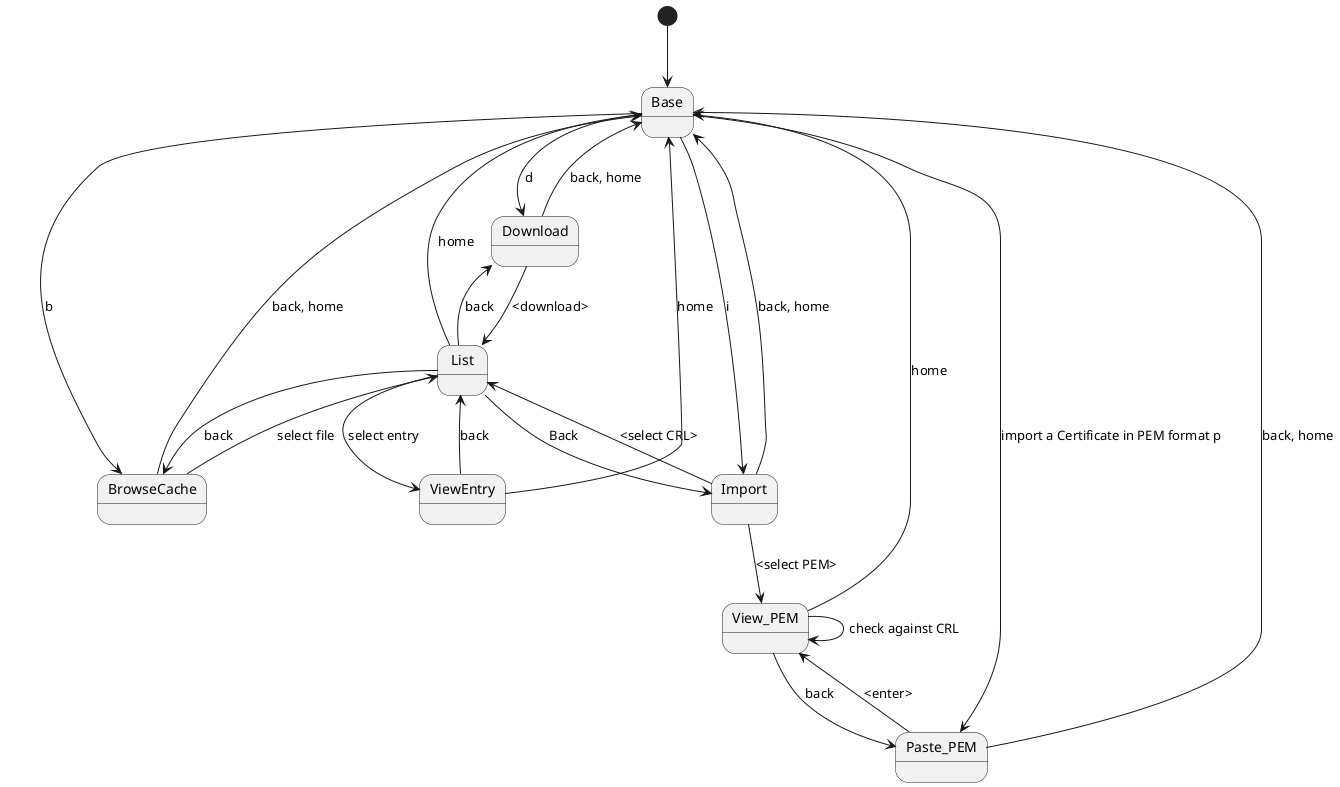 @startuml
[*] --> Base
Base --> Download: d
Base --> BrowseCache: b
Base --> Import: i
Base --> Paste_PEM: import a Certificate in PEM format p
Paste_PEM --> Base: back, home
Paste_PEM --> View_PEM: <enter>
View_PEM --> Paste_PEM: back
View_PEM --> Base: home
View_PEM --> View_PEM: check against CRL
Import --> Base: back, home
Import --> List: <select CRL>
Import --> View_PEM: <select PEM>
List --> Import: Back
BrowseCache --> List: select file
List --> ViewEntry: select entry
ViewEntry --> List: back
ViewEntry --> Base: home
List --> BrowseCache: back
List --> Base: home
BrowseCache --> Base: back, home
Download --> Base: back, home
Download --> List: <download>
List --> Download: back
@enduml